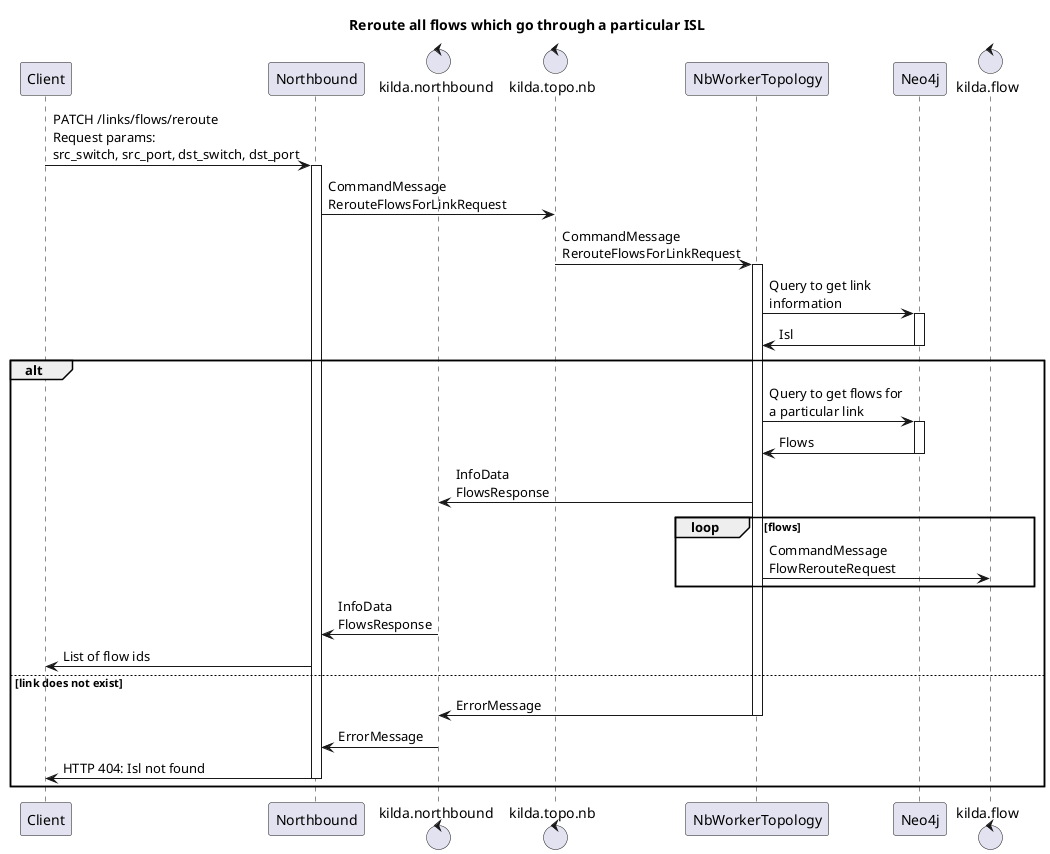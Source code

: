 @startuml
title Reroute all flows which go through a particular ISL

participant Client

participant Northbound

control kilda.northbound
control kilda.topo.nb

participant NbWorkerTopology

participant Neo4j

control kilda.flow

Client -> Northbound : PATCH /links/flows/reroute\nRequest params:\nsrc_switch, src_port, dst_switch, dst_port

activate Northbound
Northbound -> kilda.topo.nb : CommandMessage\nRerouteFlowsForLinkRequest
kilda.topo.nb -> NbWorkerTopology : CommandMessage\nRerouteFlowsForLinkRequest
activate NbWorkerTopology

NbWorkerTopology -> Neo4j : Query to get link\ninformation
activate Neo4j
Neo4j -> NbWorkerTopology : Isl
deactivate Neo4j

alt

NbWorkerTopology -> Neo4j : Query to get flows for\na particular link
activate Neo4j
Neo4j -> NbWorkerTopology : Flows
deactivate Neo4j
NbWorkerTopology -> kilda.northbound : InfoData\nFlowsResponse
loop flows
    NbWorkerTopology -> kilda.flow : CommandMessage\nFlowRerouteRequest
end
kilda.northbound -> Northbound : InfoData\nFlowsResponse
Northbound -> Client : List of flow ids

else link does not exist

NbWorkerTopology -> kilda.northbound : ErrorMessage
deactivate NbWorkerTopology
kilda.northbound -> Northbound : ErrorMessage
Northbound -> Client : HTTP 404: Isl not found
deactivate Northbound
end

@enduml